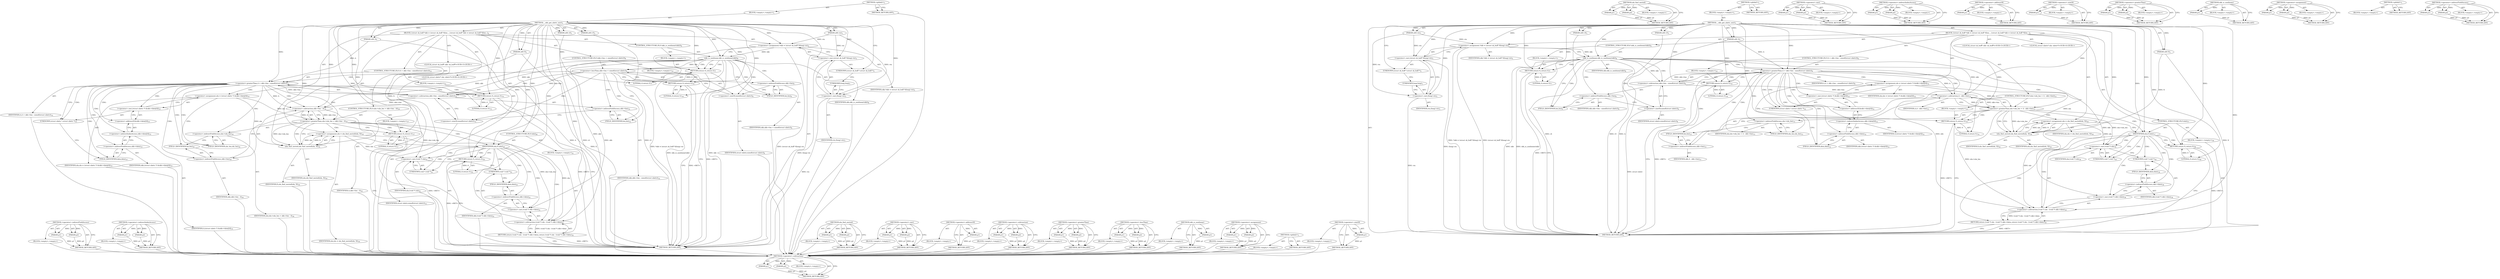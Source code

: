 digraph "&lt;operator&gt;.sizeOf" {
vulnerable_129 [label=<(METHOD,&lt;operator&gt;.subtraction)>];
vulnerable_130 [label=<(PARAM,p1)>];
vulnerable_131 [label=<(PARAM,p2)>];
vulnerable_132 [label=<(BLOCK,&lt;empty&gt;,&lt;empty&gt;)>];
vulnerable_133 [label=<(METHOD_RETURN,ANY)>];
vulnerable_152 [label=<(METHOD,nla_find_nested)>];
vulnerable_153 [label=<(PARAM,p1)>];
vulnerable_154 [label=<(PARAM,p2)>];
vulnerable_155 [label=<(BLOCK,&lt;empty&gt;,&lt;empty&gt;)>];
vulnerable_156 [label=<(METHOD_RETURN,ANY)>];
vulnerable_6 [label=<(METHOD,&lt;global&gt;)<SUB>1</SUB>>];
vulnerable_7 [label=<(BLOCK,&lt;empty&gt;,&lt;empty&gt;)<SUB>1</SUB>>];
vulnerable_8 [label=<(METHOD,__skb_get_nlattr_nest)<SUB>1</SUB>>];
vulnerable_9 [label=<(PARAM,u64 ctx)<SUB>1</SUB>>];
vulnerable_10 [label=<(PARAM,u64 A)<SUB>1</SUB>>];
vulnerable_11 [label=<(PARAM,u64 X)<SUB>1</SUB>>];
vulnerable_12 [label=<(PARAM,u64 r4)<SUB>1</SUB>>];
vulnerable_13 [label=<(PARAM,u64 r5)<SUB>1</SUB>>];
vulnerable_14 [label=<(BLOCK,{
	struct sk_buff *skb = (struct sk_buff *)(lon...,{
	struct sk_buff *skb = (struct sk_buff *)(lon...)<SUB>2</SUB>>];
vulnerable_15 [label="<(LOCAL,struct sk_buff* skb: sk_buff*)<SUB>3</SUB>>"];
vulnerable_16 [label=<(&lt;operator&gt;.assignment,*skb = (struct sk_buff *)(long) ctx)<SUB>3</SUB>>];
vulnerable_17 [label=<(IDENTIFIER,skb,*skb = (struct sk_buff *)(long) ctx)<SUB>3</SUB>>];
vulnerable_18 [label=<(&lt;operator&gt;.cast,(struct sk_buff *)(long) ctx)<SUB>3</SUB>>];
vulnerable_19 [label=<(UNKNOWN,struct sk_buff *,struct sk_buff *)<SUB>3</SUB>>];
vulnerable_20 [label=<(&lt;operator&gt;.cast,(long) ctx)<SUB>3</SUB>>];
vulnerable_21 [label=<(UNKNOWN,long,long)<SUB>3</SUB>>];
vulnerable_22 [label=<(IDENTIFIER,ctx,(long) ctx)<SUB>3</SUB>>];
vulnerable_23 [label="<(LOCAL,struct nlattr* nla: nlattr*)<SUB>4</SUB>>"];
vulnerable_24 [label=<(CONTROL_STRUCTURE,IF,if (skb_is_nonlinear(skb)))<SUB>6</SUB>>];
vulnerable_25 [label=<(skb_is_nonlinear,skb_is_nonlinear(skb))<SUB>6</SUB>>];
vulnerable_26 [label=<(IDENTIFIER,skb,skb_is_nonlinear(skb))<SUB>6</SUB>>];
vulnerable_27 [label=<(BLOCK,&lt;empty&gt;,&lt;empty&gt;)<SUB>7</SUB>>];
vulnerable_28 [label=<(RETURN,return 0;,return 0;)<SUB>7</SUB>>];
vulnerable_29 [label=<(LITERAL,0,return 0;)<SUB>7</SUB>>];
vulnerable_30 [label=<(CONTROL_STRUCTURE,IF,if (A &gt; skb-&gt;len - sizeof(struct nlattr)))<SUB>9</SUB>>];
vulnerable_31 [label=<(&lt;operator&gt;.greaterThan,A &gt; skb-&gt;len - sizeof(struct nlattr))<SUB>9</SUB>>];
vulnerable_32 [label=<(IDENTIFIER,A,A &gt; skb-&gt;len - sizeof(struct nlattr))<SUB>9</SUB>>];
vulnerable_33 [label=<(&lt;operator&gt;.subtraction,skb-&gt;len - sizeof(struct nlattr))<SUB>9</SUB>>];
vulnerable_34 [label=<(&lt;operator&gt;.indirectFieldAccess,skb-&gt;len)<SUB>9</SUB>>];
vulnerable_35 [label=<(IDENTIFIER,skb,skb-&gt;len - sizeof(struct nlattr))<SUB>9</SUB>>];
vulnerable_36 [label=<(FIELD_IDENTIFIER,len,len)<SUB>9</SUB>>];
vulnerable_37 [label=<(&lt;operator&gt;.sizeOf,sizeof(struct nlattr))<SUB>9</SUB>>];
vulnerable_38 [label=<(IDENTIFIER,struct nlattr,sizeof(struct nlattr))<SUB>9</SUB>>];
vulnerable_39 [label=<(BLOCK,&lt;empty&gt;,&lt;empty&gt;)<SUB>10</SUB>>];
vulnerable_40 [label=<(RETURN,return 0;,return 0;)<SUB>10</SUB>>];
vulnerable_41 [label=<(LITERAL,0,return 0;)<SUB>10</SUB>>];
vulnerable_42 [label=<(&lt;operator&gt;.assignment,nla = (struct nlattr *) &amp;skb-&gt;data[A])<SUB>12</SUB>>];
vulnerable_43 [label=<(IDENTIFIER,nla,nla = (struct nlattr *) &amp;skb-&gt;data[A])<SUB>12</SUB>>];
vulnerable_44 [label=<(&lt;operator&gt;.cast,(struct nlattr *) &amp;skb-&gt;data[A])<SUB>12</SUB>>];
vulnerable_45 [label=<(UNKNOWN,struct nlattr *,struct nlattr *)<SUB>12</SUB>>];
vulnerable_46 [label=<(&lt;operator&gt;.addressOf,&amp;skb-&gt;data[A])<SUB>12</SUB>>];
vulnerable_47 [label=<(&lt;operator&gt;.indirectIndexAccess,skb-&gt;data[A])<SUB>12</SUB>>];
vulnerable_48 [label=<(&lt;operator&gt;.indirectFieldAccess,skb-&gt;data)<SUB>12</SUB>>];
vulnerable_49 [label=<(IDENTIFIER,skb,(struct nlattr *) &amp;skb-&gt;data[A])<SUB>12</SUB>>];
vulnerable_50 [label=<(FIELD_IDENTIFIER,data,data)<SUB>12</SUB>>];
vulnerable_51 [label=<(IDENTIFIER,A,(struct nlattr *) &amp;skb-&gt;data[A])<SUB>12</SUB>>];
vulnerable_52 [label=<(CONTROL_STRUCTURE,IF,if (nla-&gt;nla_len &gt; A - skb-&gt;len))<SUB>13</SUB>>];
vulnerable_53 [label=<(&lt;operator&gt;.greaterThan,nla-&gt;nla_len &gt; A - skb-&gt;len)<SUB>13</SUB>>];
vulnerable_54 [label=<(&lt;operator&gt;.indirectFieldAccess,nla-&gt;nla_len)<SUB>13</SUB>>];
vulnerable_55 [label=<(IDENTIFIER,nla,nla-&gt;nla_len &gt; A - skb-&gt;len)<SUB>13</SUB>>];
vulnerable_56 [label=<(FIELD_IDENTIFIER,nla_len,nla_len)<SUB>13</SUB>>];
vulnerable_57 [label=<(&lt;operator&gt;.subtraction,A - skb-&gt;len)<SUB>13</SUB>>];
vulnerable_58 [label=<(IDENTIFIER,A,A - skb-&gt;len)<SUB>13</SUB>>];
vulnerable_59 [label=<(&lt;operator&gt;.indirectFieldAccess,skb-&gt;len)<SUB>13</SUB>>];
vulnerable_60 [label=<(IDENTIFIER,skb,A - skb-&gt;len)<SUB>13</SUB>>];
vulnerable_61 [label=<(FIELD_IDENTIFIER,len,len)<SUB>13</SUB>>];
vulnerable_62 [label=<(BLOCK,&lt;empty&gt;,&lt;empty&gt;)<SUB>14</SUB>>];
vulnerable_63 [label=<(RETURN,return 0;,return 0;)<SUB>14</SUB>>];
vulnerable_64 [label=<(LITERAL,0,return 0;)<SUB>14</SUB>>];
vulnerable_65 [label=<(&lt;operator&gt;.assignment,nla = nla_find_nested(nla, X))<SUB>16</SUB>>];
vulnerable_66 [label=<(IDENTIFIER,nla,nla = nla_find_nested(nla, X))<SUB>16</SUB>>];
vulnerable_67 [label=<(nla_find_nested,nla_find_nested(nla, X))<SUB>16</SUB>>];
vulnerable_68 [label=<(IDENTIFIER,nla,nla_find_nested(nla, X))<SUB>16</SUB>>];
vulnerable_69 [label=<(IDENTIFIER,X,nla_find_nested(nla, X))<SUB>16</SUB>>];
vulnerable_70 [label=<(CONTROL_STRUCTURE,IF,if (nla))<SUB>17</SUB>>];
vulnerable_71 [label=<(IDENTIFIER,nla,if (nla))<SUB>17</SUB>>];
vulnerable_72 [label=<(BLOCK,&lt;empty&gt;,&lt;empty&gt;)<SUB>18</SUB>>];
vulnerable_73 [label=<(RETURN,return (void *) nla - (void *) skb-&gt;data;,return (void *) nla - (void *) skb-&gt;data;)<SUB>18</SUB>>];
vulnerable_74 [label=<(&lt;operator&gt;.subtraction,(void *) nla - (void *) skb-&gt;data)<SUB>18</SUB>>];
vulnerable_75 [label=<(&lt;operator&gt;.cast,(void *) nla)<SUB>18</SUB>>];
vulnerable_76 [label=<(UNKNOWN,void *,void *)<SUB>18</SUB>>];
vulnerable_77 [label=<(IDENTIFIER,nla,(void *) nla)<SUB>18</SUB>>];
vulnerable_78 [label=<(&lt;operator&gt;.cast,(void *) skb-&gt;data)<SUB>18</SUB>>];
vulnerable_79 [label=<(UNKNOWN,void *,void *)<SUB>18</SUB>>];
vulnerable_80 [label=<(&lt;operator&gt;.indirectFieldAccess,skb-&gt;data)<SUB>18</SUB>>];
vulnerable_81 [label=<(IDENTIFIER,skb,(void *) skb-&gt;data)<SUB>18</SUB>>];
vulnerable_82 [label=<(FIELD_IDENTIFIER,data,data)<SUB>18</SUB>>];
vulnerable_83 [label=<(RETURN,return 0;,return 0;)<SUB>20</SUB>>];
vulnerable_84 [label=<(LITERAL,0,return 0;)<SUB>20</SUB>>];
vulnerable_85 [label=<(METHOD_RETURN,u64)<SUB>1</SUB>>];
vulnerable_87 [label=<(METHOD_RETURN,ANY)<SUB>1</SUB>>];
vulnerable_115 [label=<(METHOD,&lt;operator&gt;.cast)>];
vulnerable_116 [label=<(PARAM,p1)>];
vulnerable_117 [label=<(PARAM,p2)>];
vulnerable_118 [label=<(BLOCK,&lt;empty&gt;,&lt;empty&gt;)>];
vulnerable_119 [label=<(METHOD_RETURN,ANY)>];
vulnerable_147 [label=<(METHOD,&lt;operator&gt;.indirectIndexAccess)>];
vulnerable_148 [label=<(PARAM,p1)>];
vulnerable_149 [label=<(PARAM,p2)>];
vulnerable_150 [label=<(BLOCK,&lt;empty&gt;,&lt;empty&gt;)>];
vulnerable_151 [label=<(METHOD_RETURN,ANY)>];
vulnerable_143 [label=<(METHOD,&lt;operator&gt;.addressOf)>];
vulnerable_144 [label=<(PARAM,p1)>];
vulnerable_145 [label=<(BLOCK,&lt;empty&gt;,&lt;empty&gt;)>];
vulnerable_146 [label=<(METHOD_RETURN,ANY)>];
vulnerable_139 [label=<(METHOD,&lt;operator&gt;.sizeOf)>];
vulnerable_140 [label=<(PARAM,p1)>];
vulnerable_141 [label=<(BLOCK,&lt;empty&gt;,&lt;empty&gt;)>];
vulnerable_142 [label=<(METHOD_RETURN,ANY)>];
vulnerable_124 [label=<(METHOD,&lt;operator&gt;.greaterThan)>];
vulnerable_125 [label=<(PARAM,p1)>];
vulnerable_126 [label=<(PARAM,p2)>];
vulnerable_127 [label=<(BLOCK,&lt;empty&gt;,&lt;empty&gt;)>];
vulnerable_128 [label=<(METHOD_RETURN,ANY)>];
vulnerable_120 [label=<(METHOD,skb_is_nonlinear)>];
vulnerable_121 [label=<(PARAM,p1)>];
vulnerable_122 [label=<(BLOCK,&lt;empty&gt;,&lt;empty&gt;)>];
vulnerable_123 [label=<(METHOD_RETURN,ANY)>];
vulnerable_110 [label=<(METHOD,&lt;operator&gt;.assignment)>];
vulnerable_111 [label=<(PARAM,p1)>];
vulnerable_112 [label=<(PARAM,p2)>];
vulnerable_113 [label=<(BLOCK,&lt;empty&gt;,&lt;empty&gt;)>];
vulnerable_114 [label=<(METHOD_RETURN,ANY)>];
vulnerable_104 [label=<(METHOD,&lt;global&gt;)<SUB>1</SUB>>];
vulnerable_105 [label=<(BLOCK,&lt;empty&gt;,&lt;empty&gt;)>];
vulnerable_106 [label=<(METHOD_RETURN,ANY)>];
vulnerable_134 [label=<(METHOD,&lt;operator&gt;.indirectFieldAccess)>];
vulnerable_135 [label=<(PARAM,p1)>];
vulnerable_136 [label=<(PARAM,p2)>];
vulnerable_137 [label=<(BLOCK,&lt;empty&gt;,&lt;empty&gt;)>];
vulnerable_138 [label=<(METHOD_RETURN,ANY)>];
fixed_139 [label=<(METHOD,&lt;operator&gt;.indirectFieldAccess)>];
fixed_140 [label=<(PARAM,p1)>];
fixed_141 [label=<(PARAM,p2)>];
fixed_142 [label=<(BLOCK,&lt;empty&gt;,&lt;empty&gt;)>];
fixed_143 [label=<(METHOD_RETURN,ANY)>];
fixed_162 [label=<(METHOD,&lt;operator&gt;.indirectIndexAccess)>];
fixed_163 [label=<(PARAM,p1)>];
fixed_164 [label=<(PARAM,p2)>];
fixed_165 [label=<(BLOCK,&lt;empty&gt;,&lt;empty&gt;)>];
fixed_166 [label=<(METHOD_RETURN,ANY)>];
fixed_6 [label=<(METHOD,&lt;global&gt;)<SUB>1</SUB>>];
fixed_7 [label=<(BLOCK,&lt;empty&gt;,&lt;empty&gt;)<SUB>1</SUB>>];
fixed_8 [label=<(METHOD,__skb_get_nlattr_nest)<SUB>1</SUB>>];
fixed_9 [label=<(PARAM,u64 ctx)<SUB>1</SUB>>];
fixed_10 [label=<(PARAM,u64 A)<SUB>1</SUB>>];
fixed_11 [label=<(PARAM,u64 X)<SUB>1</SUB>>];
fixed_12 [label=<(PARAM,u64 r4)<SUB>1</SUB>>];
fixed_13 [label=<(PARAM,u64 r5)<SUB>1</SUB>>];
fixed_14 [label=<(BLOCK,{
	struct sk_buff *skb = (struct sk_buff *)(lon...,{
	struct sk_buff *skb = (struct sk_buff *)(lon...)<SUB>2</SUB>>];
fixed_15 [label="<(LOCAL,struct sk_buff* skb: sk_buff*)<SUB>3</SUB>>"];
fixed_16 [label=<(&lt;operator&gt;.assignment,*skb = (struct sk_buff *)(long) ctx)<SUB>3</SUB>>];
fixed_17 [label=<(IDENTIFIER,skb,*skb = (struct sk_buff *)(long) ctx)<SUB>3</SUB>>];
fixed_18 [label=<(&lt;operator&gt;.cast,(struct sk_buff *)(long) ctx)<SUB>3</SUB>>];
fixed_19 [label=<(UNKNOWN,struct sk_buff *,struct sk_buff *)<SUB>3</SUB>>];
fixed_20 [label=<(&lt;operator&gt;.cast,(long) ctx)<SUB>3</SUB>>];
fixed_21 [label=<(UNKNOWN,long,long)<SUB>3</SUB>>];
fixed_22 [label=<(IDENTIFIER,ctx,(long) ctx)<SUB>3</SUB>>];
fixed_23 [label="<(LOCAL,struct nlattr* nla: nlattr*)<SUB>4</SUB>>"];
fixed_24 [label=<(CONTROL_STRUCTURE,IF,if (skb_is_nonlinear(skb)))<SUB>6</SUB>>];
fixed_25 [label=<(skb_is_nonlinear,skb_is_nonlinear(skb))<SUB>6</SUB>>];
fixed_26 [label=<(IDENTIFIER,skb,skb_is_nonlinear(skb))<SUB>6</SUB>>];
fixed_27 [label=<(BLOCK,&lt;empty&gt;,&lt;empty&gt;)<SUB>7</SUB>>];
fixed_28 [label=<(RETURN,return 0;,return 0;)<SUB>7</SUB>>];
fixed_29 [label=<(LITERAL,0,return 0;)<SUB>7</SUB>>];
fixed_30 [label=<(CONTROL_STRUCTURE,IF,if (skb-&gt;len &lt; sizeof(struct nlattr)))<SUB>9</SUB>>];
fixed_31 [label=<(&lt;operator&gt;.lessThan,skb-&gt;len &lt; sizeof(struct nlattr))<SUB>9</SUB>>];
fixed_32 [label=<(&lt;operator&gt;.indirectFieldAccess,skb-&gt;len)<SUB>9</SUB>>];
fixed_33 [label=<(IDENTIFIER,skb,skb-&gt;len &lt; sizeof(struct nlattr))<SUB>9</SUB>>];
fixed_34 [label=<(FIELD_IDENTIFIER,len,len)<SUB>9</SUB>>];
fixed_35 [label=<(&lt;operator&gt;.sizeOf,sizeof(struct nlattr))<SUB>9</SUB>>];
fixed_36 [label=<(IDENTIFIER,struct nlattr,sizeof(struct nlattr))<SUB>9</SUB>>];
fixed_37 [label=<(BLOCK,&lt;empty&gt;,&lt;empty&gt;)<SUB>10</SUB>>];
fixed_38 [label=<(RETURN,return 0;,return 0;)<SUB>10</SUB>>];
fixed_39 [label=<(LITERAL,0,return 0;)<SUB>10</SUB>>];
fixed_40 [label=<(CONTROL_STRUCTURE,IF,if (A &gt; skb-&gt;len - sizeof(struct nlattr)))<SUB>12</SUB>>];
fixed_41 [label=<(&lt;operator&gt;.greaterThan,A &gt; skb-&gt;len - sizeof(struct nlattr))<SUB>12</SUB>>];
fixed_42 [label=<(IDENTIFIER,A,A &gt; skb-&gt;len - sizeof(struct nlattr))<SUB>12</SUB>>];
fixed_43 [label=<(&lt;operator&gt;.subtraction,skb-&gt;len - sizeof(struct nlattr))<SUB>12</SUB>>];
fixed_44 [label=<(&lt;operator&gt;.indirectFieldAccess,skb-&gt;len)<SUB>12</SUB>>];
fixed_45 [label=<(IDENTIFIER,skb,skb-&gt;len - sizeof(struct nlattr))<SUB>12</SUB>>];
fixed_46 [label=<(FIELD_IDENTIFIER,len,len)<SUB>12</SUB>>];
fixed_47 [label=<(&lt;operator&gt;.sizeOf,sizeof(struct nlattr))<SUB>12</SUB>>];
fixed_48 [label=<(IDENTIFIER,struct nlattr,sizeof(struct nlattr))<SUB>12</SUB>>];
fixed_49 [label=<(BLOCK,&lt;empty&gt;,&lt;empty&gt;)<SUB>13</SUB>>];
fixed_50 [label=<(RETURN,return 0;,return 0;)<SUB>13</SUB>>];
fixed_51 [label=<(LITERAL,0,return 0;)<SUB>13</SUB>>];
fixed_52 [label=<(&lt;operator&gt;.assignment,nla = (struct nlattr *) &amp;skb-&gt;data[A])<SUB>15</SUB>>];
fixed_53 [label=<(IDENTIFIER,nla,nla = (struct nlattr *) &amp;skb-&gt;data[A])<SUB>15</SUB>>];
fixed_54 [label=<(&lt;operator&gt;.cast,(struct nlattr *) &amp;skb-&gt;data[A])<SUB>15</SUB>>];
fixed_55 [label=<(UNKNOWN,struct nlattr *,struct nlattr *)<SUB>15</SUB>>];
fixed_56 [label=<(&lt;operator&gt;.addressOf,&amp;skb-&gt;data[A])<SUB>15</SUB>>];
fixed_57 [label=<(&lt;operator&gt;.indirectIndexAccess,skb-&gt;data[A])<SUB>15</SUB>>];
fixed_58 [label=<(&lt;operator&gt;.indirectFieldAccess,skb-&gt;data)<SUB>15</SUB>>];
fixed_59 [label=<(IDENTIFIER,skb,(struct nlattr *) &amp;skb-&gt;data[A])<SUB>15</SUB>>];
fixed_60 [label=<(FIELD_IDENTIFIER,data,data)<SUB>15</SUB>>];
fixed_61 [label=<(IDENTIFIER,A,(struct nlattr *) &amp;skb-&gt;data[A])<SUB>15</SUB>>];
fixed_62 [label=<(CONTROL_STRUCTURE,IF,if (nla-&gt;nla_len &gt; skb-&gt;len - A))<SUB>16</SUB>>];
fixed_63 [label=<(&lt;operator&gt;.greaterThan,nla-&gt;nla_len &gt; skb-&gt;len - A)<SUB>16</SUB>>];
fixed_64 [label=<(&lt;operator&gt;.indirectFieldAccess,nla-&gt;nla_len)<SUB>16</SUB>>];
fixed_65 [label=<(IDENTIFIER,nla,nla-&gt;nla_len &gt; skb-&gt;len - A)<SUB>16</SUB>>];
fixed_66 [label=<(FIELD_IDENTIFIER,nla_len,nla_len)<SUB>16</SUB>>];
fixed_67 [label=<(&lt;operator&gt;.subtraction,skb-&gt;len - A)<SUB>16</SUB>>];
fixed_68 [label=<(&lt;operator&gt;.indirectFieldAccess,skb-&gt;len)<SUB>16</SUB>>];
fixed_69 [label=<(IDENTIFIER,skb,skb-&gt;len - A)<SUB>16</SUB>>];
fixed_70 [label=<(FIELD_IDENTIFIER,len,len)<SUB>16</SUB>>];
fixed_71 [label=<(IDENTIFIER,A,skb-&gt;len - A)<SUB>16</SUB>>];
fixed_72 [label=<(BLOCK,&lt;empty&gt;,&lt;empty&gt;)<SUB>17</SUB>>];
fixed_73 [label=<(RETURN,return 0;,return 0;)<SUB>17</SUB>>];
fixed_74 [label=<(LITERAL,0,return 0;)<SUB>17</SUB>>];
fixed_75 [label=<(&lt;operator&gt;.assignment,nla = nla_find_nested(nla, X))<SUB>19</SUB>>];
fixed_76 [label=<(IDENTIFIER,nla,nla = nla_find_nested(nla, X))<SUB>19</SUB>>];
fixed_77 [label=<(nla_find_nested,nla_find_nested(nla, X))<SUB>19</SUB>>];
fixed_78 [label=<(IDENTIFIER,nla,nla_find_nested(nla, X))<SUB>19</SUB>>];
fixed_79 [label=<(IDENTIFIER,X,nla_find_nested(nla, X))<SUB>19</SUB>>];
fixed_80 [label=<(CONTROL_STRUCTURE,IF,if (nla))<SUB>20</SUB>>];
fixed_81 [label=<(IDENTIFIER,nla,if (nla))<SUB>20</SUB>>];
fixed_82 [label=<(BLOCK,&lt;empty&gt;,&lt;empty&gt;)<SUB>21</SUB>>];
fixed_83 [label=<(RETURN,return (void *) nla - (void *) skb-&gt;data;,return (void *) nla - (void *) skb-&gt;data;)<SUB>21</SUB>>];
fixed_84 [label=<(&lt;operator&gt;.subtraction,(void *) nla - (void *) skb-&gt;data)<SUB>21</SUB>>];
fixed_85 [label=<(&lt;operator&gt;.cast,(void *) nla)<SUB>21</SUB>>];
fixed_86 [label=<(UNKNOWN,void *,void *)<SUB>21</SUB>>];
fixed_87 [label=<(IDENTIFIER,nla,(void *) nla)<SUB>21</SUB>>];
fixed_88 [label=<(&lt;operator&gt;.cast,(void *) skb-&gt;data)<SUB>21</SUB>>];
fixed_89 [label=<(UNKNOWN,void *,void *)<SUB>21</SUB>>];
fixed_90 [label=<(&lt;operator&gt;.indirectFieldAccess,skb-&gt;data)<SUB>21</SUB>>];
fixed_91 [label=<(IDENTIFIER,skb,(void *) skb-&gt;data)<SUB>21</SUB>>];
fixed_92 [label=<(FIELD_IDENTIFIER,data,data)<SUB>21</SUB>>];
fixed_93 [label=<(RETURN,return 0;,return 0;)<SUB>23</SUB>>];
fixed_94 [label=<(LITERAL,0,return 0;)<SUB>23</SUB>>];
fixed_95 [label=<(METHOD_RETURN,u64)<SUB>1</SUB>>];
fixed_97 [label=<(METHOD_RETURN,ANY)<SUB>1</SUB>>];
fixed_167 [label=<(METHOD,nla_find_nested)>];
fixed_168 [label=<(PARAM,p1)>];
fixed_169 [label=<(PARAM,p2)>];
fixed_170 [label=<(BLOCK,&lt;empty&gt;,&lt;empty&gt;)>];
fixed_171 [label=<(METHOD_RETURN,ANY)>];
fixed_125 [label=<(METHOD,&lt;operator&gt;.cast)>];
fixed_126 [label=<(PARAM,p1)>];
fixed_127 [label=<(PARAM,p2)>];
fixed_128 [label=<(BLOCK,&lt;empty&gt;,&lt;empty&gt;)>];
fixed_129 [label=<(METHOD_RETURN,ANY)>];
fixed_158 [label=<(METHOD,&lt;operator&gt;.addressOf)>];
fixed_159 [label=<(PARAM,p1)>];
fixed_160 [label=<(BLOCK,&lt;empty&gt;,&lt;empty&gt;)>];
fixed_161 [label=<(METHOD_RETURN,ANY)>];
fixed_153 [label=<(METHOD,&lt;operator&gt;.subtraction)>];
fixed_154 [label=<(PARAM,p1)>];
fixed_155 [label=<(PARAM,p2)>];
fixed_156 [label=<(BLOCK,&lt;empty&gt;,&lt;empty&gt;)>];
fixed_157 [label=<(METHOD_RETURN,ANY)>];
fixed_148 [label=<(METHOD,&lt;operator&gt;.greaterThan)>];
fixed_149 [label=<(PARAM,p1)>];
fixed_150 [label=<(PARAM,p2)>];
fixed_151 [label=<(BLOCK,&lt;empty&gt;,&lt;empty&gt;)>];
fixed_152 [label=<(METHOD_RETURN,ANY)>];
fixed_134 [label=<(METHOD,&lt;operator&gt;.lessThan)>];
fixed_135 [label=<(PARAM,p1)>];
fixed_136 [label=<(PARAM,p2)>];
fixed_137 [label=<(BLOCK,&lt;empty&gt;,&lt;empty&gt;)>];
fixed_138 [label=<(METHOD_RETURN,ANY)>];
fixed_130 [label=<(METHOD,skb_is_nonlinear)>];
fixed_131 [label=<(PARAM,p1)>];
fixed_132 [label=<(BLOCK,&lt;empty&gt;,&lt;empty&gt;)>];
fixed_133 [label=<(METHOD_RETURN,ANY)>];
fixed_120 [label=<(METHOD,&lt;operator&gt;.assignment)>];
fixed_121 [label=<(PARAM,p1)>];
fixed_122 [label=<(PARAM,p2)>];
fixed_123 [label=<(BLOCK,&lt;empty&gt;,&lt;empty&gt;)>];
fixed_124 [label=<(METHOD_RETURN,ANY)>];
fixed_114 [label=<(METHOD,&lt;global&gt;)<SUB>1</SUB>>];
fixed_115 [label=<(BLOCK,&lt;empty&gt;,&lt;empty&gt;)>];
fixed_116 [label=<(METHOD_RETURN,ANY)>];
fixed_144 [label=<(METHOD,&lt;operator&gt;.sizeOf)>];
fixed_145 [label=<(PARAM,p1)>];
fixed_146 [label=<(BLOCK,&lt;empty&gt;,&lt;empty&gt;)>];
fixed_147 [label=<(METHOD_RETURN,ANY)>];
vulnerable_129 -> vulnerable_130  [key=0, label="AST: "];
vulnerable_129 -> vulnerable_130  [key=1, label="DDG: "];
vulnerable_129 -> vulnerable_132  [key=0, label="AST: "];
vulnerable_129 -> vulnerable_131  [key=0, label="AST: "];
vulnerable_129 -> vulnerable_131  [key=1, label="DDG: "];
vulnerable_129 -> vulnerable_133  [key=0, label="AST: "];
vulnerable_129 -> vulnerable_133  [key=1, label="CFG: "];
vulnerable_130 -> vulnerable_133  [key=0, label="DDG: p1"];
vulnerable_131 -> vulnerable_133  [key=0, label="DDG: p2"];
vulnerable_152 -> vulnerable_153  [key=0, label="AST: "];
vulnerable_152 -> vulnerable_153  [key=1, label="DDG: "];
vulnerable_152 -> vulnerable_155  [key=0, label="AST: "];
vulnerable_152 -> vulnerable_154  [key=0, label="AST: "];
vulnerable_152 -> vulnerable_154  [key=1, label="DDG: "];
vulnerable_152 -> vulnerable_156  [key=0, label="AST: "];
vulnerable_152 -> vulnerable_156  [key=1, label="CFG: "];
vulnerable_153 -> vulnerable_156  [key=0, label="DDG: p1"];
vulnerable_154 -> vulnerable_156  [key=0, label="DDG: p2"];
vulnerable_6 -> vulnerable_7  [key=0, label="AST: "];
vulnerable_6 -> vulnerable_87  [key=0, label="AST: "];
vulnerable_6 -> vulnerable_87  [key=1, label="CFG: "];
vulnerable_7 -> vulnerable_8  [key=0, label="AST: "];
vulnerable_8 -> vulnerable_9  [key=0, label="AST: "];
vulnerable_8 -> vulnerable_9  [key=1, label="DDG: "];
vulnerable_8 -> vulnerable_10  [key=0, label="AST: "];
vulnerable_8 -> vulnerable_10  [key=1, label="DDG: "];
vulnerable_8 -> vulnerable_11  [key=0, label="AST: "];
vulnerable_8 -> vulnerable_11  [key=1, label="DDG: "];
vulnerable_8 -> vulnerable_12  [key=0, label="AST: "];
vulnerable_8 -> vulnerable_12  [key=1, label="DDG: "];
vulnerable_8 -> vulnerable_13  [key=0, label="AST: "];
vulnerable_8 -> vulnerable_13  [key=1, label="DDG: "];
vulnerable_8 -> vulnerable_14  [key=0, label="AST: "];
vulnerable_8 -> vulnerable_85  [key=0, label="AST: "];
vulnerable_8 -> vulnerable_19  [key=0, label="CFG: "];
vulnerable_8 -> vulnerable_16  [key=0, label="DDG: "];
vulnerable_8 -> vulnerable_83  [key=0, label="DDG: "];
vulnerable_8 -> vulnerable_71  [key=0, label="DDG: "];
vulnerable_8 -> vulnerable_84  [key=0, label="DDG: "];
vulnerable_8 -> vulnerable_18  [key=0, label="DDG: "];
vulnerable_8 -> vulnerable_25  [key=0, label="DDG: "];
vulnerable_8 -> vulnerable_28  [key=0, label="DDG: "];
vulnerable_8 -> vulnerable_31  [key=0, label="DDG: "];
vulnerable_8 -> vulnerable_40  [key=0, label="DDG: "];
vulnerable_8 -> vulnerable_63  [key=0, label="DDG: "];
vulnerable_8 -> vulnerable_67  [key=0, label="DDG: "];
vulnerable_8 -> vulnerable_20  [key=0, label="DDG: "];
vulnerable_8 -> vulnerable_29  [key=0, label="DDG: "];
vulnerable_8 -> vulnerable_41  [key=0, label="DDG: "];
vulnerable_8 -> vulnerable_57  [key=0, label="DDG: "];
vulnerable_8 -> vulnerable_64  [key=0, label="DDG: "];
vulnerable_8 -> vulnerable_74  [key=0, label="DDG: "];
vulnerable_8 -> vulnerable_75  [key=0, label="DDG: "];
vulnerable_9 -> vulnerable_16  [key=0, label="DDG: ctx"];
vulnerable_9 -> vulnerable_18  [key=0, label="DDG: ctx"];
vulnerable_9 -> vulnerable_20  [key=0, label="DDG: ctx"];
vulnerable_10 -> vulnerable_85  [key=0, label="DDG: A"];
vulnerable_10 -> vulnerable_31  [key=0, label="DDG: A"];
vulnerable_11 -> vulnerable_85  [key=0, label="DDG: X"];
vulnerable_11 -> vulnerable_67  [key=0, label="DDG: X"];
vulnerable_12 -> vulnerable_85  [key=0, label="DDG: r4"];
vulnerable_13 -> vulnerable_85  [key=0, label="DDG: r5"];
vulnerable_14 -> vulnerable_15  [key=0, label="AST: "];
vulnerable_14 -> vulnerable_16  [key=0, label="AST: "];
vulnerable_14 -> vulnerable_23  [key=0, label="AST: "];
vulnerable_14 -> vulnerable_24  [key=0, label="AST: "];
vulnerable_14 -> vulnerable_30  [key=0, label="AST: "];
vulnerable_14 -> vulnerable_42  [key=0, label="AST: "];
vulnerable_14 -> vulnerable_52  [key=0, label="AST: "];
vulnerable_14 -> vulnerable_65  [key=0, label="AST: "];
vulnerable_14 -> vulnerable_70  [key=0, label="AST: "];
vulnerable_14 -> vulnerable_83  [key=0, label="AST: "];
vulnerable_16 -> vulnerable_17  [key=0, label="AST: "];
vulnerable_16 -> vulnerable_18  [key=0, label="AST: "];
vulnerable_16 -> vulnerable_25  [key=0, label="CFG: "];
vulnerable_16 -> vulnerable_25  [key=1, label="DDG: skb"];
vulnerable_16 -> vulnerable_85  [key=0, label="DDG: (struct sk_buff *)(long) ctx"];
vulnerable_16 -> vulnerable_85  [key=1, label="DDG: *skb = (struct sk_buff *)(long) ctx"];
vulnerable_18 -> vulnerable_19  [key=0, label="AST: "];
vulnerable_18 -> vulnerable_20  [key=0, label="AST: "];
vulnerable_18 -> vulnerable_16  [key=0, label="CFG: "];
vulnerable_18 -> vulnerable_85  [key=0, label="DDG: (long) ctx"];
vulnerable_19 -> vulnerable_21  [key=0, label="CFG: "];
vulnerable_20 -> vulnerable_21  [key=0, label="AST: "];
vulnerable_20 -> vulnerable_22  [key=0, label="AST: "];
vulnerable_20 -> vulnerable_18  [key=0, label="CFG: "];
vulnerable_20 -> vulnerable_85  [key=0, label="DDG: ctx"];
vulnerable_21 -> vulnerable_20  [key=0, label="CFG: "];
vulnerable_24 -> vulnerable_25  [key=0, label="AST: "];
vulnerable_24 -> vulnerable_27  [key=0, label="AST: "];
vulnerable_25 -> vulnerable_26  [key=0, label="AST: "];
vulnerable_25 -> vulnerable_28  [key=0, label="CFG: "];
vulnerable_25 -> vulnerable_28  [key=1, label="CDG: "];
vulnerable_25 -> vulnerable_36  [key=0, label="CFG: "];
vulnerable_25 -> vulnerable_36  [key=1, label="CDG: "];
vulnerable_25 -> vulnerable_85  [key=0, label="DDG: skb"];
vulnerable_25 -> vulnerable_85  [key=1, label="DDG: skb_is_nonlinear(skb)"];
vulnerable_25 -> vulnerable_33  [key=0, label="DDG: skb"];
vulnerable_25 -> vulnerable_33  [key=1, label="CDG: "];
vulnerable_25 -> vulnerable_57  [key=0, label="DDG: skb"];
vulnerable_25 -> vulnerable_74  [key=0, label="DDG: skb"];
vulnerable_25 -> vulnerable_78  [key=0, label="DDG: skb"];
vulnerable_25 -> vulnerable_34  [key=0, label="CDG: "];
vulnerable_25 -> vulnerable_37  [key=0, label="CDG: "];
vulnerable_25 -> vulnerable_31  [key=0, label="CDG: "];
vulnerable_27 -> vulnerable_28  [key=0, label="AST: "];
vulnerable_28 -> vulnerable_29  [key=0, label="AST: "];
vulnerable_28 -> vulnerable_85  [key=0, label="CFG: "];
vulnerable_28 -> vulnerable_85  [key=1, label="DDG: &lt;RET&gt;"];
vulnerable_29 -> vulnerable_28  [key=0, label="DDG: 0"];
vulnerable_30 -> vulnerable_31  [key=0, label="AST: "];
vulnerable_30 -> vulnerable_39  [key=0, label="AST: "];
vulnerable_31 -> vulnerable_32  [key=0, label="AST: "];
vulnerable_31 -> vulnerable_33  [key=0, label="AST: "];
vulnerable_31 -> vulnerable_40  [key=0, label="CFG: "];
vulnerable_31 -> vulnerable_40  [key=1, label="CDG: "];
vulnerable_31 -> vulnerable_45  [key=0, label="CFG: "];
vulnerable_31 -> vulnerable_45  [key=1, label="CDG: "];
vulnerable_31 -> vulnerable_57  [key=0, label="DDG: A"];
vulnerable_31 -> vulnerable_57  [key=1, label="CDG: "];
vulnerable_31 -> vulnerable_47  [key=0, label="CDG: "];
vulnerable_31 -> vulnerable_48  [key=0, label="CDG: "];
vulnerable_31 -> vulnerable_42  [key=0, label="CDG: "];
vulnerable_31 -> vulnerable_46  [key=0, label="CDG: "];
vulnerable_31 -> vulnerable_56  [key=0, label="CDG: "];
vulnerable_31 -> vulnerable_50  [key=0, label="CDG: "];
vulnerable_31 -> vulnerable_59  [key=0, label="CDG: "];
vulnerable_31 -> vulnerable_44  [key=0, label="CDG: "];
vulnerable_31 -> vulnerable_54  [key=0, label="CDG: "];
vulnerable_31 -> vulnerable_61  [key=0, label="CDG: "];
vulnerable_31 -> vulnerable_53  [key=0, label="CDG: "];
vulnerable_33 -> vulnerable_34  [key=0, label="AST: "];
vulnerable_33 -> vulnerable_37  [key=0, label="AST: "];
vulnerable_33 -> vulnerable_31  [key=0, label="CFG: "];
vulnerable_33 -> vulnerable_31  [key=1, label="DDG: skb-&gt;len"];
vulnerable_33 -> vulnerable_57  [key=0, label="DDG: skb-&gt;len"];
vulnerable_34 -> vulnerable_35  [key=0, label="AST: "];
vulnerable_34 -> vulnerable_36  [key=0, label="AST: "];
vulnerable_34 -> vulnerable_37  [key=0, label="CFG: "];
vulnerable_36 -> vulnerable_34  [key=0, label="CFG: "];
vulnerable_37 -> vulnerable_38  [key=0, label="AST: "];
vulnerable_37 -> vulnerable_33  [key=0, label="CFG: "];
vulnerable_37 -> vulnerable_85  [key=0, label="DDG: struct nlattr"];
vulnerable_39 -> vulnerable_40  [key=0, label="AST: "];
vulnerable_40 -> vulnerable_41  [key=0, label="AST: "];
vulnerable_40 -> vulnerable_85  [key=0, label="CFG: "];
vulnerable_40 -> vulnerable_85  [key=1, label="DDG: &lt;RET&gt;"];
vulnerable_41 -> vulnerable_40  [key=0, label="DDG: 0"];
vulnerable_42 -> vulnerable_43  [key=0, label="AST: "];
vulnerable_42 -> vulnerable_44  [key=0, label="AST: "];
vulnerable_42 -> vulnerable_56  [key=0, label="CFG: "];
vulnerable_42 -> vulnerable_53  [key=0, label="DDG: nla"];
vulnerable_42 -> vulnerable_67  [key=0, label="DDG: nla"];
vulnerable_44 -> vulnerable_45  [key=0, label="AST: "];
vulnerable_44 -> vulnerable_46  [key=0, label="AST: "];
vulnerable_44 -> vulnerable_42  [key=0, label="CFG: "];
vulnerable_45 -> vulnerable_50  [key=0, label="CFG: "];
vulnerable_46 -> vulnerable_47  [key=0, label="AST: "];
vulnerable_46 -> vulnerable_44  [key=0, label="CFG: "];
vulnerable_47 -> vulnerable_48  [key=0, label="AST: "];
vulnerable_47 -> vulnerable_51  [key=0, label="AST: "];
vulnerable_47 -> vulnerable_46  [key=0, label="CFG: "];
vulnerable_48 -> vulnerable_49  [key=0, label="AST: "];
vulnerable_48 -> vulnerable_50  [key=0, label="AST: "];
vulnerable_48 -> vulnerable_47  [key=0, label="CFG: "];
vulnerable_50 -> vulnerable_48  [key=0, label="CFG: "];
vulnerable_52 -> vulnerable_53  [key=0, label="AST: "];
vulnerable_52 -> vulnerable_62  [key=0, label="AST: "];
vulnerable_53 -> vulnerable_54  [key=0, label="AST: "];
vulnerable_53 -> vulnerable_57  [key=0, label="AST: "];
vulnerable_53 -> vulnerable_63  [key=0, label="CFG: "];
vulnerable_53 -> vulnerable_63  [key=1, label="CDG: "];
vulnerable_53 -> vulnerable_67  [key=0, label="CFG: "];
vulnerable_53 -> vulnerable_67  [key=1, label="DDG: nla-&gt;nla_len"];
vulnerable_53 -> vulnerable_67  [key=2, label="CDG: "];
vulnerable_53 -> vulnerable_74  [key=0, label="DDG: nla-&gt;nla_len"];
vulnerable_53 -> vulnerable_75  [key=0, label="DDG: nla-&gt;nla_len"];
vulnerable_53 -> vulnerable_65  [key=0, label="CDG: "];
vulnerable_53 -> vulnerable_71  [key=0, label="CDG: "];
vulnerable_54 -> vulnerable_55  [key=0, label="AST: "];
vulnerable_54 -> vulnerable_56  [key=0, label="AST: "];
vulnerable_54 -> vulnerable_61  [key=0, label="CFG: "];
vulnerable_56 -> vulnerable_54  [key=0, label="CFG: "];
vulnerable_57 -> vulnerable_58  [key=0, label="AST: "];
vulnerable_57 -> vulnerable_59  [key=0, label="AST: "];
vulnerable_57 -> vulnerable_53  [key=0, label="CFG: "];
vulnerable_57 -> vulnerable_53  [key=1, label="DDG: A"];
vulnerable_57 -> vulnerable_53  [key=2, label="DDG: skb-&gt;len"];
vulnerable_59 -> vulnerable_60  [key=0, label="AST: "];
vulnerable_59 -> vulnerable_61  [key=0, label="AST: "];
vulnerable_59 -> vulnerable_57  [key=0, label="CFG: "];
vulnerable_61 -> vulnerable_59  [key=0, label="CFG: "];
vulnerable_62 -> vulnerable_63  [key=0, label="AST: "];
vulnerable_63 -> vulnerable_64  [key=0, label="AST: "];
vulnerable_63 -> vulnerable_85  [key=0, label="CFG: "];
vulnerable_63 -> vulnerable_85  [key=1, label="DDG: &lt;RET&gt;"];
vulnerable_64 -> vulnerable_63  [key=0, label="DDG: 0"];
vulnerable_65 -> vulnerable_66  [key=0, label="AST: "];
vulnerable_65 -> vulnerable_67  [key=0, label="AST: "];
vulnerable_65 -> vulnerable_71  [key=0, label="CFG: "];
vulnerable_65 -> vulnerable_74  [key=0, label="DDG: nla"];
vulnerable_65 -> vulnerable_75  [key=0, label="DDG: nla"];
vulnerable_67 -> vulnerable_68  [key=0, label="AST: "];
vulnerable_67 -> vulnerable_69  [key=0, label="AST: "];
vulnerable_67 -> vulnerable_65  [key=0, label="CFG: "];
vulnerable_67 -> vulnerable_65  [key=1, label="DDG: nla"];
vulnerable_67 -> vulnerable_65  [key=2, label="DDG: X"];
vulnerable_70 -> vulnerable_71  [key=0, label="AST: "];
vulnerable_70 -> vulnerable_72  [key=0, label="AST: "];
vulnerable_71 -> vulnerable_76  [key=0, label="CFG: "];
vulnerable_71 -> vulnerable_76  [key=1, label="CDG: "];
vulnerable_71 -> vulnerable_83  [key=0, label="CFG: "];
vulnerable_71 -> vulnerable_83  [key=1, label="CDG: "];
vulnerable_71 -> vulnerable_73  [key=0, label="CDG: "];
vulnerable_71 -> vulnerable_75  [key=0, label="CDG: "];
vulnerable_71 -> vulnerable_74  [key=0, label="CDG: "];
vulnerable_71 -> vulnerable_82  [key=0, label="CDG: "];
vulnerable_71 -> vulnerable_79  [key=0, label="CDG: "];
vulnerable_71 -> vulnerable_80  [key=0, label="CDG: "];
vulnerable_71 -> vulnerable_78  [key=0, label="CDG: "];
vulnerable_72 -> vulnerable_73  [key=0, label="AST: "];
vulnerable_73 -> vulnerable_74  [key=0, label="AST: "];
vulnerable_73 -> vulnerable_85  [key=0, label="CFG: "];
vulnerable_73 -> vulnerable_85  [key=1, label="DDG: &lt;RET&gt;"];
vulnerable_74 -> vulnerable_75  [key=0, label="AST: "];
vulnerable_74 -> vulnerable_78  [key=0, label="AST: "];
vulnerable_74 -> vulnerable_73  [key=0, label="CFG: "];
vulnerable_74 -> vulnerable_73  [key=1, label="DDG: (void *) nla - (void *) skb-&gt;data"];
vulnerable_75 -> vulnerable_76  [key=0, label="AST: "];
vulnerable_75 -> vulnerable_77  [key=0, label="AST: "];
vulnerable_75 -> vulnerable_79  [key=0, label="CFG: "];
vulnerable_76 -> vulnerable_75  [key=0, label="CFG: "];
vulnerable_78 -> vulnerable_79  [key=0, label="AST: "];
vulnerable_78 -> vulnerable_80  [key=0, label="AST: "];
vulnerable_78 -> vulnerable_74  [key=0, label="CFG: "];
vulnerable_79 -> vulnerable_82  [key=0, label="CFG: "];
vulnerable_80 -> vulnerable_81  [key=0, label="AST: "];
vulnerable_80 -> vulnerable_82  [key=0, label="AST: "];
vulnerable_80 -> vulnerable_78  [key=0, label="CFG: "];
vulnerable_82 -> vulnerable_80  [key=0, label="CFG: "];
vulnerable_83 -> vulnerable_84  [key=0, label="AST: "];
vulnerable_83 -> vulnerable_85  [key=0, label="CFG: "];
vulnerable_83 -> vulnerable_85  [key=1, label="DDG: &lt;RET&gt;"];
vulnerable_84 -> vulnerable_83  [key=0, label="DDG: 0"];
vulnerable_115 -> vulnerable_116  [key=0, label="AST: "];
vulnerable_115 -> vulnerable_116  [key=1, label="DDG: "];
vulnerable_115 -> vulnerable_118  [key=0, label="AST: "];
vulnerable_115 -> vulnerable_117  [key=0, label="AST: "];
vulnerable_115 -> vulnerable_117  [key=1, label="DDG: "];
vulnerable_115 -> vulnerable_119  [key=0, label="AST: "];
vulnerable_115 -> vulnerable_119  [key=1, label="CFG: "];
vulnerable_116 -> vulnerable_119  [key=0, label="DDG: p1"];
vulnerable_117 -> vulnerable_119  [key=0, label="DDG: p2"];
vulnerable_147 -> vulnerable_148  [key=0, label="AST: "];
vulnerable_147 -> vulnerable_148  [key=1, label="DDG: "];
vulnerable_147 -> vulnerable_150  [key=0, label="AST: "];
vulnerable_147 -> vulnerable_149  [key=0, label="AST: "];
vulnerable_147 -> vulnerable_149  [key=1, label="DDG: "];
vulnerable_147 -> vulnerable_151  [key=0, label="AST: "];
vulnerable_147 -> vulnerable_151  [key=1, label="CFG: "];
vulnerable_148 -> vulnerable_151  [key=0, label="DDG: p1"];
vulnerable_149 -> vulnerable_151  [key=0, label="DDG: p2"];
vulnerable_143 -> vulnerable_144  [key=0, label="AST: "];
vulnerable_143 -> vulnerable_144  [key=1, label="DDG: "];
vulnerable_143 -> vulnerable_145  [key=0, label="AST: "];
vulnerable_143 -> vulnerable_146  [key=0, label="AST: "];
vulnerable_143 -> vulnerable_146  [key=1, label="CFG: "];
vulnerable_144 -> vulnerable_146  [key=0, label="DDG: p1"];
vulnerable_139 -> vulnerable_140  [key=0, label="AST: "];
vulnerable_139 -> vulnerable_140  [key=1, label="DDG: "];
vulnerable_139 -> vulnerable_141  [key=0, label="AST: "];
vulnerable_139 -> vulnerable_142  [key=0, label="AST: "];
vulnerable_139 -> vulnerable_142  [key=1, label="CFG: "];
vulnerable_140 -> vulnerable_142  [key=0, label="DDG: p1"];
vulnerable_124 -> vulnerable_125  [key=0, label="AST: "];
vulnerable_124 -> vulnerable_125  [key=1, label="DDG: "];
vulnerable_124 -> vulnerable_127  [key=0, label="AST: "];
vulnerable_124 -> vulnerable_126  [key=0, label="AST: "];
vulnerable_124 -> vulnerable_126  [key=1, label="DDG: "];
vulnerable_124 -> vulnerable_128  [key=0, label="AST: "];
vulnerable_124 -> vulnerable_128  [key=1, label="CFG: "];
vulnerable_125 -> vulnerable_128  [key=0, label="DDG: p1"];
vulnerable_126 -> vulnerable_128  [key=0, label="DDG: p2"];
vulnerable_120 -> vulnerable_121  [key=0, label="AST: "];
vulnerable_120 -> vulnerable_121  [key=1, label="DDG: "];
vulnerable_120 -> vulnerable_122  [key=0, label="AST: "];
vulnerable_120 -> vulnerable_123  [key=0, label="AST: "];
vulnerable_120 -> vulnerable_123  [key=1, label="CFG: "];
vulnerable_121 -> vulnerable_123  [key=0, label="DDG: p1"];
vulnerable_110 -> vulnerable_111  [key=0, label="AST: "];
vulnerable_110 -> vulnerable_111  [key=1, label="DDG: "];
vulnerable_110 -> vulnerable_113  [key=0, label="AST: "];
vulnerable_110 -> vulnerable_112  [key=0, label="AST: "];
vulnerable_110 -> vulnerable_112  [key=1, label="DDG: "];
vulnerable_110 -> vulnerable_114  [key=0, label="AST: "];
vulnerable_110 -> vulnerable_114  [key=1, label="CFG: "];
vulnerable_111 -> vulnerable_114  [key=0, label="DDG: p1"];
vulnerable_112 -> vulnerable_114  [key=0, label="DDG: p2"];
vulnerable_104 -> vulnerable_105  [key=0, label="AST: "];
vulnerable_104 -> vulnerable_106  [key=0, label="AST: "];
vulnerable_104 -> vulnerable_106  [key=1, label="CFG: "];
vulnerable_134 -> vulnerable_135  [key=0, label="AST: "];
vulnerable_134 -> vulnerable_135  [key=1, label="DDG: "];
vulnerable_134 -> vulnerable_137  [key=0, label="AST: "];
vulnerable_134 -> vulnerable_136  [key=0, label="AST: "];
vulnerable_134 -> vulnerable_136  [key=1, label="DDG: "];
vulnerable_134 -> vulnerable_138  [key=0, label="AST: "];
vulnerable_134 -> vulnerable_138  [key=1, label="CFG: "];
vulnerable_135 -> vulnerable_138  [key=0, label="DDG: p1"];
vulnerable_136 -> vulnerable_138  [key=0, label="DDG: p2"];
fixed_139 -> fixed_140  [key=0, label="AST: "];
fixed_139 -> fixed_140  [key=1, label="DDG: "];
fixed_139 -> fixed_142  [key=0, label="AST: "];
fixed_139 -> fixed_141  [key=0, label="AST: "];
fixed_139 -> fixed_141  [key=1, label="DDG: "];
fixed_139 -> fixed_143  [key=0, label="AST: "];
fixed_139 -> fixed_143  [key=1, label="CFG: "];
fixed_140 -> fixed_143  [key=0, label="DDG: p1"];
fixed_141 -> fixed_143  [key=0, label="DDG: p2"];
fixed_142 -> vulnerable_129  [key=0];
fixed_143 -> vulnerable_129  [key=0];
fixed_162 -> fixed_163  [key=0, label="AST: "];
fixed_162 -> fixed_163  [key=1, label="DDG: "];
fixed_162 -> fixed_165  [key=0, label="AST: "];
fixed_162 -> fixed_164  [key=0, label="AST: "];
fixed_162 -> fixed_164  [key=1, label="DDG: "];
fixed_162 -> fixed_166  [key=0, label="AST: "];
fixed_162 -> fixed_166  [key=1, label="CFG: "];
fixed_163 -> fixed_166  [key=0, label="DDG: p1"];
fixed_164 -> fixed_166  [key=0, label="DDG: p2"];
fixed_165 -> vulnerable_129  [key=0];
fixed_166 -> vulnerable_129  [key=0];
fixed_6 -> fixed_7  [key=0, label="AST: "];
fixed_6 -> fixed_97  [key=0, label="AST: "];
fixed_6 -> fixed_97  [key=1, label="CFG: "];
fixed_7 -> fixed_8  [key=0, label="AST: "];
fixed_8 -> fixed_9  [key=0, label="AST: "];
fixed_8 -> fixed_9  [key=1, label="DDG: "];
fixed_8 -> fixed_10  [key=0, label="AST: "];
fixed_8 -> fixed_10  [key=1, label="DDG: "];
fixed_8 -> fixed_11  [key=0, label="AST: "];
fixed_8 -> fixed_11  [key=1, label="DDG: "];
fixed_8 -> fixed_12  [key=0, label="AST: "];
fixed_8 -> fixed_12  [key=1, label="DDG: "];
fixed_8 -> fixed_13  [key=0, label="AST: "];
fixed_8 -> fixed_13  [key=1, label="DDG: "];
fixed_8 -> fixed_14  [key=0, label="AST: "];
fixed_8 -> fixed_95  [key=0, label="AST: "];
fixed_8 -> fixed_19  [key=0, label="CFG: "];
fixed_8 -> fixed_16  [key=0, label="DDG: "];
fixed_8 -> fixed_93  [key=0, label="DDG: "];
fixed_8 -> fixed_81  [key=0, label="DDG: "];
fixed_8 -> fixed_94  [key=0, label="DDG: "];
fixed_8 -> fixed_18  [key=0, label="DDG: "];
fixed_8 -> fixed_25  [key=0, label="DDG: "];
fixed_8 -> fixed_28  [key=0, label="DDG: "];
fixed_8 -> fixed_38  [key=0, label="DDG: "];
fixed_8 -> fixed_41  [key=0, label="DDG: "];
fixed_8 -> fixed_50  [key=0, label="DDG: "];
fixed_8 -> fixed_73  [key=0, label="DDG: "];
fixed_8 -> fixed_77  [key=0, label="DDG: "];
fixed_8 -> fixed_20  [key=0, label="DDG: "];
fixed_8 -> fixed_29  [key=0, label="DDG: "];
fixed_8 -> fixed_39  [key=0, label="DDG: "];
fixed_8 -> fixed_51  [key=0, label="DDG: "];
fixed_8 -> fixed_67  [key=0, label="DDG: "];
fixed_8 -> fixed_74  [key=0, label="DDG: "];
fixed_8 -> fixed_84  [key=0, label="DDG: "];
fixed_8 -> fixed_85  [key=0, label="DDG: "];
fixed_9 -> fixed_16  [key=0, label="DDG: ctx"];
fixed_9 -> fixed_18  [key=0, label="DDG: ctx"];
fixed_9 -> fixed_20  [key=0, label="DDG: ctx"];
fixed_10 -> fixed_95  [key=0, label="DDG: A"];
fixed_10 -> fixed_41  [key=0, label="DDG: A"];
fixed_11 -> fixed_95  [key=0, label="DDG: X"];
fixed_11 -> fixed_77  [key=0, label="DDG: X"];
fixed_12 -> fixed_95  [key=0, label="DDG: r4"];
fixed_13 -> fixed_95  [key=0, label="DDG: r5"];
fixed_14 -> fixed_15  [key=0, label="AST: "];
fixed_14 -> fixed_16  [key=0, label="AST: "];
fixed_14 -> fixed_23  [key=0, label="AST: "];
fixed_14 -> fixed_24  [key=0, label="AST: "];
fixed_14 -> fixed_30  [key=0, label="AST: "];
fixed_14 -> fixed_40  [key=0, label="AST: "];
fixed_14 -> fixed_52  [key=0, label="AST: "];
fixed_14 -> fixed_62  [key=0, label="AST: "];
fixed_14 -> fixed_75  [key=0, label="AST: "];
fixed_14 -> fixed_80  [key=0, label="AST: "];
fixed_14 -> fixed_93  [key=0, label="AST: "];
fixed_15 -> vulnerable_129  [key=0];
fixed_16 -> fixed_17  [key=0, label="AST: "];
fixed_16 -> fixed_18  [key=0, label="AST: "];
fixed_16 -> fixed_25  [key=0, label="CFG: "];
fixed_16 -> fixed_25  [key=1, label="DDG: skb"];
fixed_16 -> fixed_95  [key=0, label="DDG: (struct sk_buff *)(long) ctx"];
fixed_16 -> fixed_95  [key=1, label="DDG: *skb = (struct sk_buff *)(long) ctx"];
fixed_17 -> vulnerable_129  [key=0];
fixed_18 -> fixed_19  [key=0, label="AST: "];
fixed_18 -> fixed_20  [key=0, label="AST: "];
fixed_18 -> fixed_16  [key=0, label="CFG: "];
fixed_18 -> fixed_95  [key=0, label="DDG: (long) ctx"];
fixed_19 -> fixed_21  [key=0, label="CFG: "];
fixed_20 -> fixed_21  [key=0, label="AST: "];
fixed_20 -> fixed_22  [key=0, label="AST: "];
fixed_20 -> fixed_18  [key=0, label="CFG: "];
fixed_20 -> fixed_95  [key=0, label="DDG: ctx"];
fixed_21 -> fixed_20  [key=0, label="CFG: "];
fixed_22 -> vulnerable_129  [key=0];
fixed_23 -> vulnerable_129  [key=0];
fixed_24 -> fixed_25  [key=0, label="AST: "];
fixed_24 -> fixed_27  [key=0, label="AST: "];
fixed_25 -> fixed_26  [key=0, label="AST: "];
fixed_25 -> fixed_28  [key=0, label="CFG: "];
fixed_25 -> fixed_28  [key=1, label="CDG: "];
fixed_25 -> fixed_34  [key=0, label="CFG: "];
fixed_25 -> fixed_34  [key=1, label="CDG: "];
fixed_25 -> fixed_95  [key=0, label="DDG: skb"];
fixed_25 -> fixed_95  [key=1, label="DDG: skb_is_nonlinear(skb)"];
fixed_25 -> fixed_31  [key=0, label="DDG: skb"];
fixed_25 -> fixed_31  [key=1, label="CDG: "];
fixed_25 -> fixed_43  [key=0, label="DDG: skb"];
fixed_25 -> fixed_67  [key=0, label="DDG: skb"];
fixed_25 -> fixed_84  [key=0, label="DDG: skb"];
fixed_25 -> fixed_88  [key=0, label="DDG: skb"];
fixed_25 -> fixed_32  [key=0, label="CDG: "];
fixed_25 -> fixed_35  [key=0, label="CDG: "];
fixed_26 -> vulnerable_129  [key=0];
fixed_27 -> fixed_28  [key=0, label="AST: "];
fixed_28 -> fixed_29  [key=0, label="AST: "];
fixed_28 -> fixed_95  [key=0, label="CFG: "];
fixed_28 -> fixed_95  [key=1, label="DDG: &lt;RET&gt;"];
fixed_29 -> fixed_28  [key=0, label="DDG: 0"];
fixed_30 -> fixed_31  [key=0, label="AST: "];
fixed_30 -> fixed_37  [key=0, label="AST: "];
fixed_31 -> fixed_32  [key=0, label="AST: "];
fixed_31 -> fixed_35  [key=0, label="AST: "];
fixed_31 -> fixed_38  [key=0, label="CFG: "];
fixed_31 -> fixed_38  [key=1, label="CDG: "];
fixed_31 -> fixed_46  [key=0, label="CFG: "];
fixed_31 -> fixed_46  [key=1, label="CDG: "];
fixed_31 -> fixed_43  [key=0, label="DDG: skb-&gt;len"];
fixed_31 -> fixed_43  [key=1, label="CDG: "];
fixed_31 -> fixed_47  [key=0, label="CDG: "];
fixed_31 -> fixed_44  [key=0, label="CDG: "];
fixed_31 -> fixed_41  [key=0, label="CDG: "];
fixed_32 -> fixed_33  [key=0, label="AST: "];
fixed_32 -> fixed_34  [key=0, label="AST: "];
fixed_32 -> fixed_35  [key=0, label="CFG: "];
fixed_33 -> vulnerable_129  [key=0];
fixed_34 -> fixed_32  [key=0, label="CFG: "];
fixed_35 -> fixed_36  [key=0, label="AST: "];
fixed_35 -> fixed_31  [key=0, label="CFG: "];
fixed_36 -> vulnerable_129  [key=0];
fixed_37 -> fixed_38  [key=0, label="AST: "];
fixed_38 -> fixed_39  [key=0, label="AST: "];
fixed_38 -> fixed_95  [key=0, label="CFG: "];
fixed_38 -> fixed_95  [key=1, label="DDG: &lt;RET&gt;"];
fixed_39 -> fixed_38  [key=0, label="DDG: 0"];
fixed_40 -> fixed_41  [key=0, label="AST: "];
fixed_40 -> fixed_49  [key=0, label="AST: "];
fixed_41 -> fixed_42  [key=0, label="AST: "];
fixed_41 -> fixed_43  [key=0, label="AST: "];
fixed_41 -> fixed_50  [key=0, label="CFG: "];
fixed_41 -> fixed_50  [key=1, label="CDG: "];
fixed_41 -> fixed_55  [key=0, label="CFG: "];
fixed_41 -> fixed_55  [key=1, label="CDG: "];
fixed_41 -> fixed_67  [key=0, label="DDG: A"];
fixed_41 -> fixed_67  [key=1, label="CDG: "];
fixed_41 -> fixed_68  [key=0, label="CDG: "];
fixed_41 -> fixed_60  [key=0, label="CDG: "];
fixed_41 -> fixed_64  [key=0, label="CDG: "];
fixed_41 -> fixed_57  [key=0, label="CDG: "];
fixed_41 -> fixed_66  [key=0, label="CDG: "];
fixed_41 -> fixed_52  [key=0, label="CDG: "];
fixed_41 -> fixed_56  [key=0, label="CDG: "];
fixed_41 -> fixed_54  [key=0, label="CDG: "];
fixed_41 -> fixed_58  [key=0, label="CDG: "];
fixed_41 -> fixed_70  [key=0, label="CDG: "];
fixed_41 -> fixed_63  [key=0, label="CDG: "];
fixed_42 -> vulnerable_129  [key=0];
fixed_43 -> fixed_44  [key=0, label="AST: "];
fixed_43 -> fixed_47  [key=0, label="AST: "];
fixed_43 -> fixed_41  [key=0, label="CFG: "];
fixed_43 -> fixed_41  [key=1, label="DDG: skb-&gt;len"];
fixed_43 -> fixed_67  [key=0, label="DDG: skb-&gt;len"];
fixed_44 -> fixed_45  [key=0, label="AST: "];
fixed_44 -> fixed_46  [key=0, label="AST: "];
fixed_44 -> fixed_47  [key=0, label="CFG: "];
fixed_45 -> vulnerable_129  [key=0];
fixed_46 -> fixed_44  [key=0, label="CFG: "];
fixed_47 -> fixed_48  [key=0, label="AST: "];
fixed_47 -> fixed_43  [key=0, label="CFG: "];
fixed_48 -> vulnerable_129  [key=0];
fixed_49 -> fixed_50  [key=0, label="AST: "];
fixed_50 -> fixed_51  [key=0, label="AST: "];
fixed_50 -> fixed_95  [key=0, label="CFG: "];
fixed_50 -> fixed_95  [key=1, label="DDG: &lt;RET&gt;"];
fixed_51 -> fixed_50  [key=0, label="DDG: 0"];
fixed_52 -> fixed_53  [key=0, label="AST: "];
fixed_52 -> fixed_54  [key=0, label="AST: "];
fixed_52 -> fixed_66  [key=0, label="CFG: "];
fixed_52 -> fixed_63  [key=0, label="DDG: nla"];
fixed_52 -> fixed_77  [key=0, label="DDG: nla"];
fixed_53 -> vulnerable_129  [key=0];
fixed_54 -> fixed_55  [key=0, label="AST: "];
fixed_54 -> fixed_56  [key=0, label="AST: "];
fixed_54 -> fixed_52  [key=0, label="CFG: "];
fixed_55 -> fixed_60  [key=0, label="CFG: "];
fixed_56 -> fixed_57  [key=0, label="AST: "];
fixed_56 -> fixed_54  [key=0, label="CFG: "];
fixed_57 -> fixed_58  [key=0, label="AST: "];
fixed_57 -> fixed_61  [key=0, label="AST: "];
fixed_57 -> fixed_56  [key=0, label="CFG: "];
fixed_58 -> fixed_59  [key=0, label="AST: "];
fixed_58 -> fixed_60  [key=0, label="AST: "];
fixed_58 -> fixed_57  [key=0, label="CFG: "];
fixed_59 -> vulnerable_129  [key=0];
fixed_60 -> fixed_58  [key=0, label="CFG: "];
fixed_61 -> vulnerable_129  [key=0];
fixed_62 -> fixed_63  [key=0, label="AST: "];
fixed_62 -> fixed_72  [key=0, label="AST: "];
fixed_63 -> fixed_64  [key=0, label="AST: "];
fixed_63 -> fixed_67  [key=0, label="AST: "];
fixed_63 -> fixed_73  [key=0, label="CFG: "];
fixed_63 -> fixed_73  [key=1, label="CDG: "];
fixed_63 -> fixed_77  [key=0, label="CFG: "];
fixed_63 -> fixed_77  [key=1, label="DDG: nla-&gt;nla_len"];
fixed_63 -> fixed_77  [key=2, label="CDG: "];
fixed_63 -> fixed_84  [key=0, label="DDG: nla-&gt;nla_len"];
fixed_63 -> fixed_85  [key=0, label="DDG: nla-&gt;nla_len"];
fixed_63 -> fixed_75  [key=0, label="CDG: "];
fixed_63 -> fixed_81  [key=0, label="CDG: "];
fixed_64 -> fixed_65  [key=0, label="AST: "];
fixed_64 -> fixed_66  [key=0, label="AST: "];
fixed_64 -> fixed_70  [key=0, label="CFG: "];
fixed_65 -> vulnerable_129  [key=0];
fixed_66 -> fixed_64  [key=0, label="CFG: "];
fixed_67 -> fixed_68  [key=0, label="AST: "];
fixed_67 -> fixed_71  [key=0, label="AST: "];
fixed_67 -> fixed_63  [key=0, label="CFG: "];
fixed_67 -> fixed_63  [key=1, label="DDG: skb-&gt;len"];
fixed_67 -> fixed_63  [key=2, label="DDG: A"];
fixed_68 -> fixed_69  [key=0, label="AST: "];
fixed_68 -> fixed_70  [key=0, label="AST: "];
fixed_68 -> fixed_67  [key=0, label="CFG: "];
fixed_69 -> vulnerable_129  [key=0];
fixed_70 -> fixed_68  [key=0, label="CFG: "];
fixed_71 -> vulnerable_129  [key=0];
fixed_72 -> fixed_73  [key=0, label="AST: "];
fixed_73 -> fixed_74  [key=0, label="AST: "];
fixed_73 -> fixed_95  [key=0, label="CFG: "];
fixed_73 -> fixed_95  [key=1, label="DDG: &lt;RET&gt;"];
fixed_74 -> fixed_73  [key=0, label="DDG: 0"];
fixed_75 -> fixed_76  [key=0, label="AST: "];
fixed_75 -> fixed_77  [key=0, label="AST: "];
fixed_75 -> fixed_81  [key=0, label="CFG: "];
fixed_75 -> fixed_84  [key=0, label="DDG: nla"];
fixed_75 -> fixed_85  [key=0, label="DDG: nla"];
fixed_76 -> vulnerable_129  [key=0];
fixed_77 -> fixed_78  [key=0, label="AST: "];
fixed_77 -> fixed_79  [key=0, label="AST: "];
fixed_77 -> fixed_75  [key=0, label="CFG: "];
fixed_77 -> fixed_75  [key=1, label="DDG: nla"];
fixed_77 -> fixed_75  [key=2, label="DDG: X"];
fixed_78 -> vulnerable_129  [key=0];
fixed_79 -> vulnerable_129  [key=0];
fixed_80 -> fixed_81  [key=0, label="AST: "];
fixed_80 -> fixed_82  [key=0, label="AST: "];
fixed_81 -> fixed_86  [key=0, label="CFG: "];
fixed_81 -> fixed_86  [key=1, label="CDG: "];
fixed_81 -> fixed_93  [key=0, label="CFG: "];
fixed_81 -> fixed_93  [key=1, label="CDG: "];
fixed_81 -> fixed_89  [key=0, label="CDG: "];
fixed_81 -> fixed_84  [key=0, label="CDG: "];
fixed_81 -> fixed_85  [key=0, label="CDG: "];
fixed_81 -> fixed_92  [key=0, label="CDG: "];
fixed_81 -> fixed_90  [key=0, label="CDG: "];
fixed_81 -> fixed_83  [key=0, label="CDG: "];
fixed_81 -> fixed_88  [key=0, label="CDG: "];
fixed_82 -> fixed_83  [key=0, label="AST: "];
fixed_83 -> fixed_84  [key=0, label="AST: "];
fixed_83 -> fixed_95  [key=0, label="CFG: "];
fixed_83 -> fixed_95  [key=1, label="DDG: &lt;RET&gt;"];
fixed_84 -> fixed_85  [key=0, label="AST: "];
fixed_84 -> fixed_88  [key=0, label="AST: "];
fixed_84 -> fixed_83  [key=0, label="CFG: "];
fixed_84 -> fixed_83  [key=1, label="DDG: (void *) nla - (void *) skb-&gt;data"];
fixed_85 -> fixed_86  [key=0, label="AST: "];
fixed_85 -> fixed_87  [key=0, label="AST: "];
fixed_85 -> fixed_89  [key=0, label="CFG: "];
fixed_86 -> fixed_85  [key=0, label="CFG: "];
fixed_87 -> vulnerable_129  [key=0];
fixed_88 -> fixed_89  [key=0, label="AST: "];
fixed_88 -> fixed_90  [key=0, label="AST: "];
fixed_88 -> fixed_84  [key=0, label="CFG: "];
fixed_89 -> fixed_92  [key=0, label="CFG: "];
fixed_90 -> fixed_91  [key=0, label="AST: "];
fixed_90 -> fixed_92  [key=0, label="AST: "];
fixed_90 -> fixed_88  [key=0, label="CFG: "];
fixed_91 -> vulnerable_129  [key=0];
fixed_92 -> fixed_90  [key=0, label="CFG: "];
fixed_93 -> fixed_94  [key=0, label="AST: "];
fixed_93 -> fixed_95  [key=0, label="CFG: "];
fixed_93 -> fixed_95  [key=1, label="DDG: &lt;RET&gt;"];
fixed_94 -> fixed_93  [key=0, label="DDG: 0"];
fixed_95 -> vulnerable_129  [key=0];
fixed_97 -> vulnerable_129  [key=0];
fixed_167 -> fixed_168  [key=0, label="AST: "];
fixed_167 -> fixed_168  [key=1, label="DDG: "];
fixed_167 -> fixed_170  [key=0, label="AST: "];
fixed_167 -> fixed_169  [key=0, label="AST: "];
fixed_167 -> fixed_169  [key=1, label="DDG: "];
fixed_167 -> fixed_171  [key=0, label="AST: "];
fixed_167 -> fixed_171  [key=1, label="CFG: "];
fixed_168 -> fixed_171  [key=0, label="DDG: p1"];
fixed_169 -> fixed_171  [key=0, label="DDG: p2"];
fixed_170 -> vulnerable_129  [key=0];
fixed_171 -> vulnerable_129  [key=0];
fixed_125 -> fixed_126  [key=0, label="AST: "];
fixed_125 -> fixed_126  [key=1, label="DDG: "];
fixed_125 -> fixed_128  [key=0, label="AST: "];
fixed_125 -> fixed_127  [key=0, label="AST: "];
fixed_125 -> fixed_127  [key=1, label="DDG: "];
fixed_125 -> fixed_129  [key=0, label="AST: "];
fixed_125 -> fixed_129  [key=1, label="CFG: "];
fixed_126 -> fixed_129  [key=0, label="DDG: p1"];
fixed_127 -> fixed_129  [key=0, label="DDG: p2"];
fixed_128 -> vulnerable_129  [key=0];
fixed_129 -> vulnerable_129  [key=0];
fixed_158 -> fixed_159  [key=0, label="AST: "];
fixed_158 -> fixed_159  [key=1, label="DDG: "];
fixed_158 -> fixed_160  [key=0, label="AST: "];
fixed_158 -> fixed_161  [key=0, label="AST: "];
fixed_158 -> fixed_161  [key=1, label="CFG: "];
fixed_159 -> fixed_161  [key=0, label="DDG: p1"];
fixed_160 -> vulnerable_129  [key=0];
fixed_161 -> vulnerable_129  [key=0];
fixed_153 -> fixed_154  [key=0, label="AST: "];
fixed_153 -> fixed_154  [key=1, label="DDG: "];
fixed_153 -> fixed_156  [key=0, label="AST: "];
fixed_153 -> fixed_155  [key=0, label="AST: "];
fixed_153 -> fixed_155  [key=1, label="DDG: "];
fixed_153 -> fixed_157  [key=0, label="AST: "];
fixed_153 -> fixed_157  [key=1, label="CFG: "];
fixed_154 -> fixed_157  [key=0, label="DDG: p1"];
fixed_155 -> fixed_157  [key=0, label="DDG: p2"];
fixed_156 -> vulnerable_129  [key=0];
fixed_157 -> vulnerable_129  [key=0];
fixed_148 -> fixed_149  [key=0, label="AST: "];
fixed_148 -> fixed_149  [key=1, label="DDG: "];
fixed_148 -> fixed_151  [key=0, label="AST: "];
fixed_148 -> fixed_150  [key=0, label="AST: "];
fixed_148 -> fixed_150  [key=1, label="DDG: "];
fixed_148 -> fixed_152  [key=0, label="AST: "];
fixed_148 -> fixed_152  [key=1, label="CFG: "];
fixed_149 -> fixed_152  [key=0, label="DDG: p1"];
fixed_150 -> fixed_152  [key=0, label="DDG: p2"];
fixed_151 -> vulnerable_129  [key=0];
fixed_152 -> vulnerable_129  [key=0];
fixed_134 -> fixed_135  [key=0, label="AST: "];
fixed_134 -> fixed_135  [key=1, label="DDG: "];
fixed_134 -> fixed_137  [key=0, label="AST: "];
fixed_134 -> fixed_136  [key=0, label="AST: "];
fixed_134 -> fixed_136  [key=1, label="DDG: "];
fixed_134 -> fixed_138  [key=0, label="AST: "];
fixed_134 -> fixed_138  [key=1, label="CFG: "];
fixed_135 -> fixed_138  [key=0, label="DDG: p1"];
fixed_136 -> fixed_138  [key=0, label="DDG: p2"];
fixed_137 -> vulnerable_129  [key=0];
fixed_138 -> vulnerable_129  [key=0];
fixed_130 -> fixed_131  [key=0, label="AST: "];
fixed_130 -> fixed_131  [key=1, label="DDG: "];
fixed_130 -> fixed_132  [key=0, label="AST: "];
fixed_130 -> fixed_133  [key=0, label="AST: "];
fixed_130 -> fixed_133  [key=1, label="CFG: "];
fixed_131 -> fixed_133  [key=0, label="DDG: p1"];
fixed_132 -> vulnerable_129  [key=0];
fixed_133 -> vulnerable_129  [key=0];
fixed_120 -> fixed_121  [key=0, label="AST: "];
fixed_120 -> fixed_121  [key=1, label="DDG: "];
fixed_120 -> fixed_123  [key=0, label="AST: "];
fixed_120 -> fixed_122  [key=0, label="AST: "];
fixed_120 -> fixed_122  [key=1, label="DDG: "];
fixed_120 -> fixed_124  [key=0, label="AST: "];
fixed_120 -> fixed_124  [key=1, label="CFG: "];
fixed_121 -> fixed_124  [key=0, label="DDG: p1"];
fixed_122 -> fixed_124  [key=0, label="DDG: p2"];
fixed_123 -> vulnerable_129  [key=0];
fixed_124 -> vulnerable_129  [key=0];
fixed_114 -> fixed_115  [key=0, label="AST: "];
fixed_114 -> fixed_116  [key=0, label="AST: "];
fixed_114 -> fixed_116  [key=1, label="CFG: "];
fixed_115 -> vulnerable_129  [key=0];
fixed_116 -> vulnerable_129  [key=0];
fixed_144 -> fixed_145  [key=0, label="AST: "];
fixed_144 -> fixed_145  [key=1, label="DDG: "];
fixed_144 -> fixed_146  [key=0, label="AST: "];
fixed_144 -> fixed_147  [key=0, label="AST: "];
fixed_144 -> fixed_147  [key=1, label="CFG: "];
fixed_145 -> fixed_147  [key=0, label="DDG: p1"];
fixed_146 -> vulnerable_129  [key=0];
fixed_147 -> vulnerable_129  [key=0];
}
